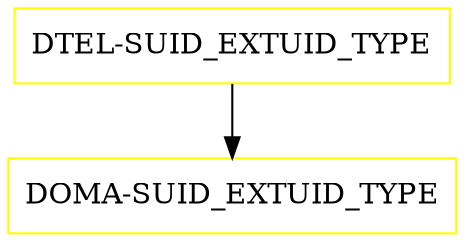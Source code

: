digraph G {
  "DTEL-SUID_EXTUID_TYPE" [shape=box,color=yellow];
  "DOMA-SUID_EXTUID_TYPE" [shape=box,color=yellow,URL="./DOMA_SUID_EXTUID_TYPE.html"];
  "DTEL-SUID_EXTUID_TYPE" -> "DOMA-SUID_EXTUID_TYPE";
}
